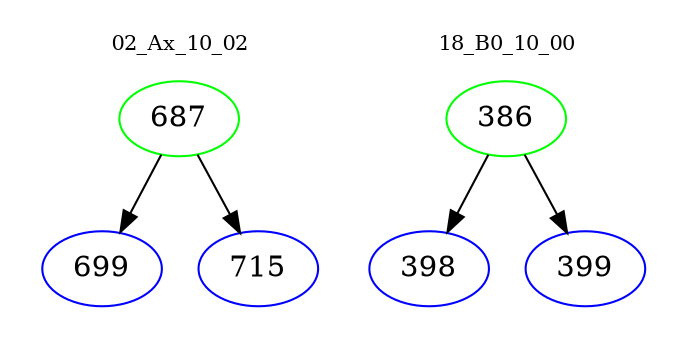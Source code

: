 digraph{
subgraph cluster_0 {
color = white
label = "02_Ax_10_02";
fontsize=10;
T0_687 [label="687", color="green"]
T0_687 -> T0_699 [color="black"]
T0_699 [label="699", color="blue"]
T0_687 -> T0_715 [color="black"]
T0_715 [label="715", color="blue"]
}
subgraph cluster_1 {
color = white
label = "18_B0_10_00";
fontsize=10;
T1_386 [label="386", color="green"]
T1_386 -> T1_398 [color="black"]
T1_398 [label="398", color="blue"]
T1_386 -> T1_399 [color="black"]
T1_399 [label="399", color="blue"]
}
}

